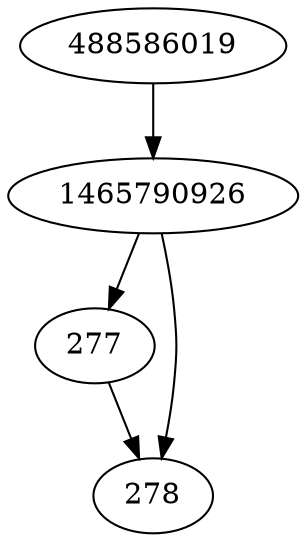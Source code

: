 strict digraph  {
1465790926;
488586019;
277;
278;
1465790926 -> 277;
1465790926 -> 278;
488586019 -> 1465790926;
277 -> 278;
}
